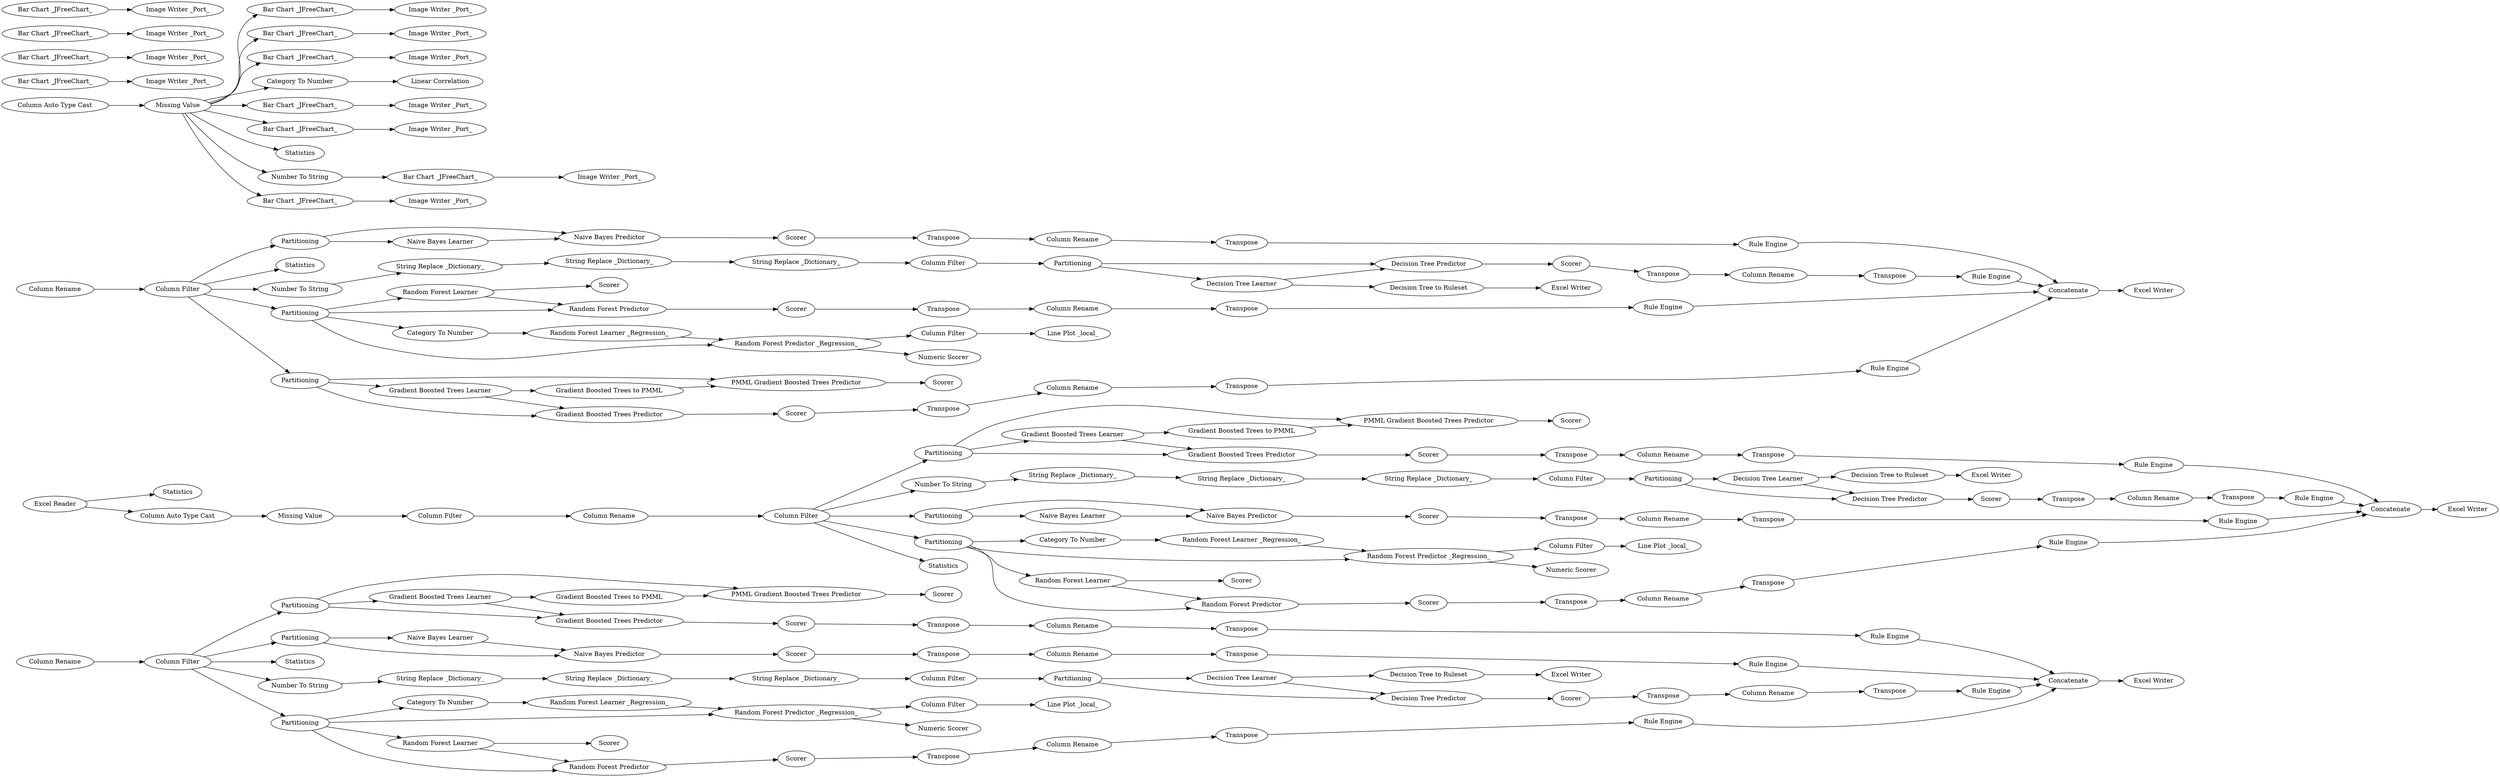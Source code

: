 digraph {
	"5645279469711213630_233" [label="Line Plot _local_"]
	"-54842356922309152_21" [label=Transpose]
	"4590807475505239526_212" [label="Column Filter"]
	"-3313984739169190178_22" [label="Column Rename"]
	"-54842356922309152_226" [label="Random Forest Learner"]
	"2850802127490769372_22" [label="Column Rename"]
	"-6138399605109126920_160" [label="Bar Chart _JFreeChart_"]
	"8117149812242568139_36" [label=Transpose]
	"-7722998819617631195_213" [label="Column Rename"]
	"-6138399605109126920_166" [label="Bar Chart _JFreeChart_"]
	"8117149812242568139_38" [label="Rule Engine"]
	"7689148501881647447_165" [label="Bar Chart _JFreeChart_"]
	"531120595134540656_38" [label="Rule Engine"]
	"-2485509383143899262_218" [label="Gradient Boosted Trees Learner"]
	"-7889027924578817995_36" [label=Transpose]
	"5886533147822883412_241" [label="Naive Bayes Predictor"]
	"-6138399605109126920_3" [label=Statistics]
	"-2610590520994922941_224" [label=Partitioning]
	"8117149812242568139_240" [label="Naive Bayes Learner"]
	"-7889027924578817995_22" [label="Column Rename"]
	"-2485509383143899262_222" [label="Gradient Boosted Trees to PMML"]
	"-3313984739169190178_211" [label=Scorer]
	"4747789331256575408_211" [label=Scorer]
	"5659164655593329246_221" [label="Column Filter"]
	"8117149812242568139_242" [label=Scorer]
	"5659164655593329246_216" [label="Number To String"]
	"-6138399605109126920_184" [label="Image Writer _Port_"]
	"-756601421567936639_222" [label="String Replace _Dictionary_"]
	"-6138399605109126920_185" [label="Image Writer _Port_"]
	"-54842356922309152_36" [label=Transpose]
	"-3313984739169190178_183" [label="Decision Tree Learner"]
	"5886533147822883412_36" [label=Transpose]
	"-2485509383143899262_21" [label=Transpose]
	"2850802127490769372_36" [label=Transpose]
	"8117149812242568139_21" [label=Transpose]
	"6545109015539660656_184" [label="Image Writer _Port_"]
	"5645279469711213630_38" [label="Rule Engine"]
	"5886533147822883412_22" [label="Column Rename"]
	"-6138399605109126920_159" [label="Bar Chart _JFreeChart_"]
	"-7889027924578817995_21" [label=Transpose]
	"531120595134540656_185" [label=Partitioning]
	"6545109015539660656_158" [label="Bar Chart _JFreeChart_"]
	"-6138399605109126920_161" [label="Bar Chart _JFreeChart_"]
	"5645279469711213630_22" [label="Column Rename"]
	"-6138399605109126920_180" [label="Category To Number"]
	"531120595134540656_22" [label="Column Rename"]
	"2850802127490769372_223" [label=Scorer]
	"5645279469711213630_36" [label=Transpose]
	"4572933671802719020_222" [label="String Replace _Dictionary_"]
	"8117149812242568139_241" [label="Naive Bayes Predictor"]
	"5645279469711213630_227" [label="Random Forest Predictor"]
	"-7722998819617631195_212" [label="Column Filter"]
	"4590807475505239526_213" [label="Column Rename"]
	"7648626781979121903_233" [label="Line Plot _local_"]
	"-7889027924578817995_224" [label=Partitioning]
	"7648626781979121903_227" [label="Random Forest Predictor"]
	"-54842356922309152_236" [label="Category To Number"]
	"7648626781979121903_231" [label="Random Forest Predictor _Regression_"]
	"-2485509383143899262_224" [label=Partitioning]
	"-54842356922309152_38" [label="Rule Engine"]
	"4572933671802719020_220" [label="String Replace _Dictionary_"]
	"2850802127490769372_222" [label="Gradient Boosted Trees to PMML"]
	"-3313984739169190178_21" [label=Transpose]
	"531120595134540656_215" [label="Excel Writer"]
	"-2911502685939982827_133" [label="Missing Value"]
	"-54842356922309152_228" [label=Scorer]
	"4747789331256575408_185" [label=Partitioning]
	"-7889027924578817995_241" [label="Naive Bayes Predictor"]
	"4747789331256575408_215" [label="Excel Writer"]
	"8117149812242568139_22" [label="Column Rename"]
	"8117149812242568139_224" [label=Partitioning]
	"-2485509383143899262_221" [label="PMML Gradient Boosted Trees Predictor"]
	"5886533147822883412_224" [label=Partitioning]
	"-6138399605109126920_106" [label="Bar Chart _JFreeChart_"]
	"-2610590520994922941_38" [label="Rule Engine"]
	"4747789331256575408_21" [label=Transpose]
	"531120595134540656_36" [label=Transpose]
	"1108435726354798594_213" [label="Column Rename"]
	"7648626781979121903_226" [label="Random Forest Learner"]
	"7689148501881647447_187" [label="Image Writer _Port_"]
	"-7722998819617631195_216" [label=Statistics]
	"7648626781979121903_234" [label="Numeric Scorer"]
	"-54842356922309152_225" [label=Partitioning]
	"-6138399605109126920_183" [label="Image Writer _Port_"]
	"-2610590520994922941_218" [label="Gradient Boosted Trees Learner"]
	"4747789331256575408_38" [label="Rule Engine"]
	"-54842356922309152_230" [label="Random Forest Learner _Regression_"]
	"5886533147822883412_242" [label=Scorer]
	"-3313984739169190178_38" [label="Rule Engine"]
	"1108435726354798594_212" [label="Column Filter"]
	"-3313984739169190178_210" [label="Decision Tree to Ruleset"]
	"-6138399605109126920_107" [label="Bar Chart _JFreeChart_"]
	"-3313984739169190178_36" [label=Transpose]
	"-54842356922309152_229" [label=Scorer]
	"7689148501881647447_163" [label="Bar Chart _JFreeChart_"]
	"-3313984739169190178_4" [label="Decision Tree Predictor"]
	"-54842356922309152_234" [label="Numeric Scorer"]
	"-2610590520994922941_21" [label=Transpose]
	"-2610590520994922941_223" [label=Scorer]
	"531120595134540656_4" [label="Decision Tree Predictor"]
	"1108435726354798594_216" [label=Statistics]
	"5645279469711213630_229" [label=Scorer]
	"2850802127490769372_21" [label=Transpose]
	"-6138399605109126920_14" [label="Linear Correlation"]
	"-756601421567936639_223" [label="String Replace _Dictionary_"]
	"5878516934627972893_12" [label="Column Filter"]
	"5645279469711213630_236" [label="Category To Number"]
	"4747789331256575408_4" [label="Decision Tree Predictor"]
	"5886533147822883412_21" [label=Transpose]
	"-54842356922309152_233" [label="Line Plot _local_"]
	"5645279469711213630_234" [label="Numeric Scorer"]
	"-54842356922309152_22" [label="Column Rename"]
	"4747789331256575408_36" [label=Transpose]
	"-2485509383143899262_38" [label="Rule Engine"]
	"2850802127490769372_220" [label=Scorer]
	"-756601421567936639_220" [label="String Replace _Dictionary_"]
	"-6138399605109126920_186" [label="Image Writer _Port_"]
	"5886533147822883412_38" [label="Rule Engine"]
	"-6138399605109126920_187" [label="Image Writer _Port_"]
	"4590807475505239526_216" [label=Statistics]
	"531120595134540656_210" [label="Decision Tree to Ruleset"]
	"5645279469711213630_232" [label="Column Filter"]
	"4572933671802719020_216" [label="Number To String"]
	"5878516934627972893_133" [label="Missing Value"]
	"5645279469711213630_21" [label=Transpose]
	"-756601421567936639_221" [label="Column Filter"]
	"7648626781979121903_229" [label=Scorer]
	"-7889027924578817995_242" [label=Scorer]
	"1916556626514917748_257" [label=Concatenate]
	"7648626781979121903_21" [label=Transpose]
	"7648626781979121903_38" [label="Rule Engine"]
	"1916556626514917748_297" [label="Excel Writer"]
	"4572933671802719020_223" [label="String Replace _Dictionary_"]
	"-7889027924578817995_38" [label="Rule Engine"]
	"-2485509383143899262_219" [label="Gradient Boosted Trees Predictor"]
	"2850802127490769372_218" [label="Gradient Boosted Trees Learner"]
	"7689148501881647447_186" [label="Image Writer _Port_"]
	"7648626781979121903_225" [label=Partitioning]
	"-2485509383143899262_220" [label=Scorer]
	"7648626781979121903_228" [label=Scorer]
	"-2610590520994922941_22" [label="Column Rename"]
	"-2485509383143899262_22" [label="Column Rename"]
	"5886533147822883412_240" [label="Naive Bayes Learner"]
	"7689148501881647447_3" [label=Statistics]
	"2850802127490769372_224" [label=Partitioning]
	"-6138399605109126920_182" [label="Image Writer _Port_"]
	"-2610590520994922941_220" [label=Scorer]
	"1916556626514917748_300" [label=Concatenate]
	"-2610590520994922941_36" [label=Transpose]
	"531120595134540656_183" [label="Decision Tree Learner"]
	"-2610590520994922941_221" [label="PMML Gradient Boosted Trees Predictor"]
	"6545109015539660656_156" [label="Number To String"]
	"5878516934627972893_235" [label="Column Auto Type Cast"]
	"-54842356922309152_231" [label="Random Forest Predictor _Regression_"]
	"7648626781979121903_36" [label=Transpose]
	"-3313984739169190178_185" [label=Partitioning]
	"-2911502685939982827_235" [label="Column Auto Type Cast"]
	"-2485509383143899262_36" [label=Transpose]
	"5659164655593329246_220" [label="String Replace _Dictionary_"]
	"2850802127490769372_219" [label="Gradient Boosted Trees Predictor"]
	"-756601421567936639_216" [label="Number To String"]
	"531120595134540656_211" [label=Scorer]
	"5645279469711213630_231" [label="Random Forest Predictor _Regression_"]
	"-6138399605109126920_162" [label="Bar Chart _JFreeChart_"]
	"2850802127490769372_221" [label="PMML Gradient Boosted Trees Predictor"]
	"7648626781979121903_22" [label="Column Rename"]
	"-2610590520994922941_222" [label="Gradient Boosted Trees to PMML"]
	"7648626781979121903_230" [label="Random Forest Learner _Regression_"]
	"1916556626514917748_312" [label="Excel Writer"]
	"1916556626514917748_288" [label=Concatenate]
	"5645279469711213630_225" [label=Partitioning]
	"531120595134540656_21" [label=Transpose]
	"4747789331256575408_22" [label="Column Rename"]
	"7648626781979121903_232" [label="Column Filter"]
	"7648626781979121903_236" [label="Category To Number"]
	"-6138399605109126920_188" [label="Image Writer _Port_"]
	"1916556626514917748_273" [label="Excel Writer"]
	"4572933671802719020_221" [label="Column Filter"]
	"5645279469711213630_228" [label=Scorer]
	"4747789331256575408_183" [label="Decision Tree Learner"]
	"5659164655593329246_223" [label="String Replace _Dictionary_"]
	"-2485509383143899262_223" [label=Scorer]
	"5659164655593329246_222" [label="String Replace _Dictionary_"]
	"7689148501881647447_164" [label="Bar Chart _JFreeChart_"]
	"5645279469711213630_226" [label="Random Forest Learner"]
	"-2610590520994922941_219" [label="Gradient Boosted Trees Predictor"]
	"1916556626514917748_2" [label="Excel Reader"]
	"7689148501881647447_185" [label="Image Writer _Port_"]
	"4747789331256575408_210" [label="Decision Tree to Ruleset"]
	"-3313984739169190178_215" [label="Excel Writer"]
	"5645279469711213630_230" [label="Random Forest Learner _Regression_"]
	"2850802127490769372_38" [label="Rule Engine"]
	"-7889027924578817995_240" [label="Naive Bayes Learner"]
	"-54842356922309152_227" [label="Random Forest Predictor"]
	"-54842356922309152_232" [label="Column Filter"]
	"4572933671802719020_216" -> "4572933671802719020_220"
	"-2485509383143899262_224" -> "-2485509383143899262_218"
	"-3313984739169190178_185" -> "-3313984739169190178_4"
	"1916556626514917748_2" -> "-6138399605109126920_3"
	"-7722998819617631195_212" -> "2850802127490769372_224"
	"2850802127490769372_218" -> "2850802127490769372_222"
	"-3313984739169190178_21" -> "-3313984739169190178_22"
	"2850802127490769372_218" -> "2850802127490769372_219"
	"5886533147822883412_22" -> "5886533147822883412_36"
	"531120595134540656_210" -> "531120595134540656_215"
	"5659164655593329246_221" -> "4747789331256575408_185"
	"-7889027924578817995_38" -> "1916556626514917748_300"
	"-6138399605109126920_106" -> "-6138399605109126920_188"
	"7648626781979121903_36" -> "7648626781979121903_38"
	"-3313984739169190178_38" -> "1916556626514917748_300"
	"-3313984739169190178_22" -> "-3313984739169190178_36"
	"2850802127490769372_222" -> "2850802127490769372_221"
	"5886533147822883412_242" -> "5886533147822883412_21"
	"7689148501881647447_165" -> "7689148501881647447_187"
	"5878516934627972893_12" -> "4590807475505239526_213"
	"-2911502685939982827_133" -> "-6138399605109126920_161"
	"531120595134540656_36" -> "531120595134540656_38"
	"5659164655593329246_216" -> "5659164655593329246_220"
	"-2610590520994922941_218" -> "-2610590520994922941_222"
	"-54842356922309152_38" -> "1916556626514917748_257"
	"-3313984739169190178_185" -> "-3313984739169190178_183"
	"-54842356922309152_231" -> "-54842356922309152_234"
	"7648626781979121903_226" -> "7648626781979121903_228"
	"-2610590520994922941_224" -> "-2610590520994922941_219"
	"4747789331256575408_38" -> "1916556626514917748_257"
	"8117149812242568139_38" -> "1916556626514917748_288"
	"-2911502685939982827_133" -> "-6138399605109126920_159"
	"-7889027924578817995_224" -> "-7889027924578817995_241"
	"6545109015539660656_156" -> "6545109015539660656_158"
	"-2911502685939982827_133" -> "-6138399605109126920_180"
	"-6138399605109126920_162" -> "-6138399605109126920_186"
	"5659164655593329246_222" -> "5659164655593329246_223"
	"-2485509383143899262_221" -> "-2485509383143899262_223"
	"7648626781979121903_231" -> "7648626781979121903_234"
	"-54842356922309152_21" -> "-54842356922309152_22"
	"4572933671802719020_221" -> "-3313984739169190178_185"
	"1916556626514917748_2" -> "5878516934627972893_235"
	"8117149812242568139_241" -> "8117149812242568139_242"
	"2850802127490769372_219" -> "2850802127490769372_220"
	"8117149812242568139_224" -> "8117149812242568139_240"
	"-2610590520994922941_218" -> "-2610590520994922941_219"
	"5645279469711213630_226" -> "5645279469711213630_228"
	"-2610590520994922941_224" -> "-2610590520994922941_221"
	"5659164655593329246_223" -> "5659164655593329246_221"
	"-54842356922309152_22" -> "-54842356922309152_36"
	"4747789331256575408_210" -> "4747789331256575408_215"
	"6545109015539660656_158" -> "6545109015539660656_184"
	"-7722998819617631195_212" -> "4572933671802719020_216"
	"7648626781979121903_227" -> "7648626781979121903_229"
	"-7889027924578817995_242" -> "-7889027924578817995_21"
	"-2485509383143899262_38" -> "1916556626514917748_288"
	"-3313984739169190178_210" -> "-3313984739169190178_215"
	"1108435726354798594_213" -> "1108435726354798594_212"
	"-2485509383143899262_224" -> "-2485509383143899262_221"
	"-2485509383143899262_220" -> "-2485509383143899262_21"
	"5886533147822883412_38" -> "1916556626514917748_257"
	"8117149812242568139_224" -> "8117149812242568139_241"
	"531120595134540656_4" -> "531120595134540656_211"
	"7648626781979121903_226" -> "7648626781979121903_227"
	"5645279469711213630_225" -> "5645279469711213630_227"
	"5645279469711213630_229" -> "5645279469711213630_21"
	"1108435726354798594_212" -> "-2485509383143899262_224"
	"-7722998819617631195_212" -> "-7889027924578817995_224"
	"-6138399605109126920_160" -> "-6138399605109126920_187"
	"-3313984739169190178_183" -> "-3313984739169190178_4"
	"7648626781979121903_22" -> "7648626781979121903_36"
	"4572933671802719020_220" -> "4572933671802719020_222"
	"5659164655593329246_220" -> "5659164655593329246_222"
	"4590807475505239526_212" -> "5886533147822883412_224"
	"-2610590520994922941_220" -> "-2610590520994922941_21"
	"5645279469711213630_231" -> "5645279469711213630_232"
	"7648626781979121903_236" -> "7648626781979121903_230"
	"5645279469711213630_36" -> "5645279469711213630_38"
	"-2911502685939982827_133" -> "6545109015539660656_156"
	"-756601421567936639_221" -> "531120595134540656_185"
	"-54842356922309152_230" -> "-54842356922309152_231"
	"4747789331256575408_211" -> "4747789331256575408_21"
	"8117149812242568139_36" -> "8117149812242568139_38"
	"-2485509383143899262_218" -> "-2485509383143899262_219"
	"-54842356922309152_225" -> "-54842356922309152_227"
	"531120595134540656_22" -> "531120595134540656_36"
	"-7722998819617631195_212" -> "-7722998819617631195_216"
	"-6138399605109126920_159" -> "-6138399605109126920_185"
	"5645279469711213630_226" -> "5645279469711213630_227"
	"5645279469711213630_21" -> "5645279469711213630_22"
	"5886533147822883412_224" -> "5886533147822883412_240"
	"1916556626514917748_288" -> "1916556626514917748_312"
	"5878516934627972893_133" -> "5878516934627972893_12"
	"-2911502685939982827_133" -> "-6138399605109126920_160"
	"-2911502685939982827_133" -> "-6138399605109126920_106"
	"5645279469711213630_225" -> "5645279469711213630_236"
	"7648626781979121903_229" -> "7648626781979121903_21"
	"7648626781979121903_230" -> "7648626781979121903_231"
	"-2610590520994922941_21" -> "-2610590520994922941_22"
	"-7889027924578817995_22" -> "-7889027924578817995_36"
	"-6138399605109126920_107" -> "-6138399605109126920_184"
	"-2911502685939982827_133" -> "-6138399605109126920_107"
	"-7889027924578817995_240" -> "-7889027924578817995_241"
	"-7889027924578817995_36" -> "-7889027924578817995_38"
	"5645279469711213630_236" -> "5645279469711213630_230"
	"2850802127490769372_221" -> "2850802127490769372_223"
	"5645279469711213630_22" -> "5645279469711213630_36"
	"1916556626514917748_300" -> "1916556626514917748_297"
	"8117149812242568139_240" -> "8117149812242568139_241"
	"-7722998819617631195_213" -> "-7722998819617631195_212"
	"7689148501881647447_164" -> "7689148501881647447_186"
	"5645279469711213630_232" -> "5645279469711213630_233"
	"531120595134540656_183" -> "531120595134540656_210"
	"-54842356922309152_226" -> "-54842356922309152_227"
	"-6138399605109126920_180" -> "-6138399605109126920_14"
	"2850802127490769372_224" -> "2850802127490769372_221"
	"-2610590520994922941_219" -> "-2610590520994922941_220"
	"-2485509383143899262_224" -> "-2485509383143899262_219"
	"-2485509383143899262_36" -> "-2485509383143899262_38"
	"7648626781979121903_21" -> "7648626781979121903_22"
	"2850802127490769372_36" -> "2850802127490769372_38"
	"-2911502685939982827_235" -> "-2911502685939982827_133"
	"5645279469711213630_225" -> "5645279469711213630_231"
	"-2610590520994922941_38" -> "1916556626514917748_257"
	"-2911502685939982827_133" -> "7689148501881647447_3"
	"4572933671802719020_222" -> "4572933671802719020_223"
	"-756601421567936639_222" -> "-756601421567936639_223"
	"2850802127490769372_224" -> "2850802127490769372_218"
	"531120595134540656_211" -> "531120595134540656_21"
	"2850802127490769372_38" -> "1916556626514917748_300"
	"1108435726354798594_212" -> "5645279469711213630_225"
	"4572933671802719020_223" -> "4572933671802719020_221"
	"4747789331256575408_22" -> "4747789331256575408_36"
	"5645279469711213630_227" -> "5645279469711213630_229"
	"-54842356922309152_231" -> "-54842356922309152_232"
	"7689148501881647447_163" -> "7689148501881647447_185"
	"-54842356922309152_225" -> "-54842356922309152_236"
	"-2485509383143899262_21" -> "-2485509383143899262_22"
	"5645279469711213630_38" -> "1916556626514917748_288"
	"4747789331256575408_183" -> "4747789331256575408_4"
	"7648626781979121903_225" -> "7648626781979121903_236"
	"-3313984739169190178_211" -> "-3313984739169190178_21"
	"-54842356922309152_226" -> "-54842356922309152_228"
	"-2610590520994922941_224" -> "-2610590520994922941_218"
	"-2485509383143899262_22" -> "-2485509383143899262_36"
	"5886533147822883412_21" -> "5886533147822883412_22"
	"-7722998819617631195_212" -> "7648626781979121903_225"
	"531120595134540656_185" -> "531120595134540656_4"
	"-54842356922309152_232" -> "-54842356922309152_233"
	"5645279469711213630_230" -> "5645279469711213630_231"
	"7648626781979121903_225" -> "7648626781979121903_231"
	"-756601421567936639_220" -> "-756601421567936639_222"
	"4747789331256575408_185" -> "4747789331256575408_4"
	"4590807475505239526_212" -> "-54842356922309152_225"
	"-7889027924578817995_21" -> "-7889027924578817995_22"
	"1108435726354798594_212" -> "8117149812242568139_224"
	"-54842356922309152_227" -> "-54842356922309152_229"
	"7648626781979121903_231" -> "7648626781979121903_232"
	"8117149812242568139_22" -> "8117149812242568139_36"
	"-6138399605109126920_161" -> "-6138399605109126920_183"
	"-2485509383143899262_222" -> "-2485509383143899262_221"
	"-3313984739169190178_183" -> "-3313984739169190178_210"
	"-54842356922309152_225" -> "-54842356922309152_231"
	"-2610590520994922941_36" -> "-2610590520994922941_38"
	"531120595134540656_185" -> "531120595134540656_183"
	"4590807475505239526_212" -> "5659164655593329246_216"
	"-54842356922309152_36" -> "-54842356922309152_38"
	"-7889027924578817995_241" -> "-7889027924578817995_242"
	"-2485509383143899262_218" -> "-2485509383143899262_222"
	"-756601421567936639_216" -> "-756601421567936639_220"
	"2850802127490769372_220" -> "2850802127490769372_21"
	"7648626781979121903_232" -> "7648626781979121903_233"
	"4747789331256575408_4" -> "4747789331256575408_211"
	"-54842356922309152_229" -> "-54842356922309152_21"
	"4590807475505239526_213" -> "4590807475505239526_212"
	"5886533147822883412_36" -> "5886533147822883412_38"
	"7648626781979121903_38" -> "1916556626514917748_300"
	"5878516934627972893_235" -> "5878516934627972893_133"
	"531120595134540656_38" -> "1916556626514917748_288"
	"-6138399605109126920_166" -> "-6138399605109126920_182"
	"2850802127490769372_21" -> "2850802127490769372_22"
	"-2610590520994922941_22" -> "-2610590520994922941_36"
	"5645279469711213630_231" -> "5645279469711213630_234"
	"531120595134540656_183" -> "531120595134540656_4"
	"5886533147822883412_241" -> "5886533147822883412_242"
	"4590807475505239526_212" -> "-2610590520994922941_224"
	"7648626781979121903_225" -> "7648626781979121903_227"
	"-7889027924578817995_224" -> "-7889027924578817995_240"
	"-54842356922309152_236" -> "-54842356922309152_230"
	"1108435726354798594_212" -> "-756601421567936639_216"
	"-3313984739169190178_4" -> "-3313984739169190178_211"
	"-54842356922309152_225" -> "-54842356922309152_226"
	"4747789331256575408_36" -> "4747789331256575408_38"
	"1916556626514917748_257" -> "1916556626514917748_273"
	"-2911502685939982827_133" -> "-6138399605109126920_162"
	"4590807475505239526_212" -> "4590807475505239526_216"
	"2850802127490769372_224" -> "2850802127490769372_219"
	"7648626781979121903_225" -> "7648626781979121903_226"
	"5886533147822883412_240" -> "5886533147822883412_241"
	"2850802127490769372_22" -> "2850802127490769372_36"
	"-3313984739169190178_36" -> "-3313984739169190178_38"
	"5645279469711213630_225" -> "5645279469711213630_226"
	"-2610590520994922941_222" -> "-2610590520994922941_221"
	"-2610590520994922941_221" -> "-2610590520994922941_223"
	"531120595134540656_21" -> "531120595134540656_22"
	"5886533147822883412_224" -> "5886533147822883412_241"
	"-756601421567936639_223" -> "-756601421567936639_221"
	"-2485509383143899262_219" -> "-2485509383143899262_220"
	"8117149812242568139_21" -> "8117149812242568139_22"
	"4747789331256575408_183" -> "4747789331256575408_210"
	"8117149812242568139_242" -> "8117149812242568139_21"
	"4747789331256575408_21" -> "4747789331256575408_22"
	"4747789331256575408_185" -> "4747789331256575408_183"
	"1108435726354798594_212" -> "1108435726354798594_216"
	rankdir=LR
}
